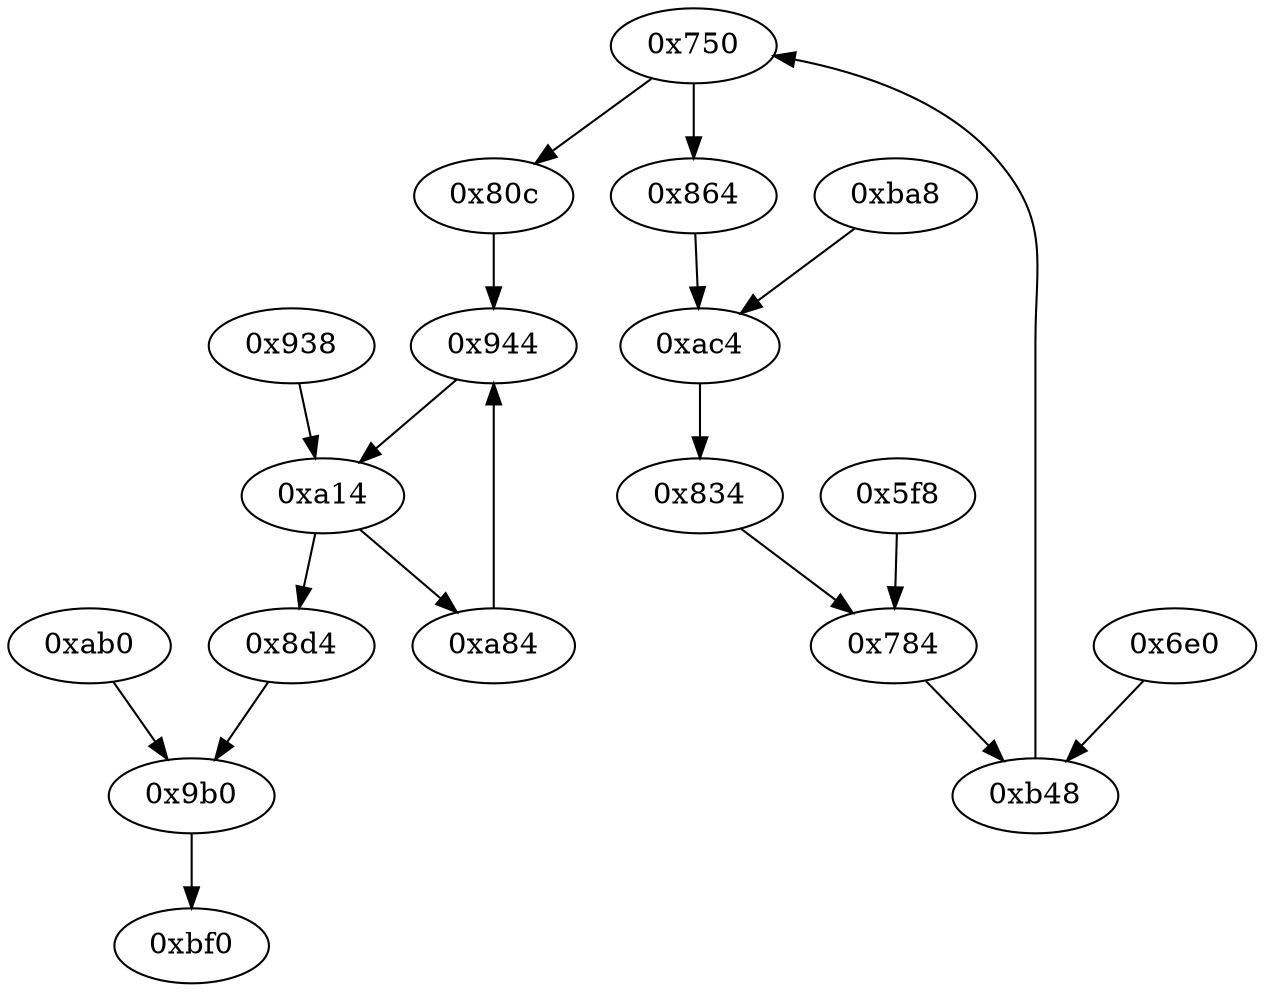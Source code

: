 strict digraph "" {
	"0x80c"	 [opcode="[u'mov', u'str', u'ldr', u'b']"];
	"0x944"	 [opcode="[u'ldr', u'ldr', u'str', u'ldr', u'str', u'ldr', u'ldr', u'rsb', u'mvn', u'mul', u'eor', u'and', u'ldr', u'mov', u'mov', u'ldr', \
u'cmp', u'mov', u'cmp', u'mov', u'mov', u'cmp', u'mov', u'mov', u'teq', u'mov', u'b']"];
	"0x80c" -> "0x944";
	"0xa84"	 [opcode="[u'ldr', u'ldr', u'ldr', u'add', u'lsl', u'add', u'sub', u'str']"];
	"0xa84" -> "0x944";
	"0xac4"	 [opcode="[u'ldr', u'ldr', u'ldr', u'rsb', u'sub', u'str', u'ldr', u'add', u'str', u'ldr', u'ldr', u'ldr', u'sub', u'sub', u'add', u'mul', \
u'mvn', u'ldr', u'ldr', u'orr', u'mov', u'cmn', u'mov', u'cmp', u'mov', u'mov', u'mov', u'cmn', u'mov', u'mov']"];
	"0x834"	 [opcode="[u'ldr', u'str', u'ldr', u'str', u'ldr', u'b']"];
	"0xac4" -> "0x834";
	"0x750"	 [opcode="[u'ldrb', u'ldr', u'ldr', u'b']"];
	"0x750" -> "0x80c";
	"0x864"	 [opcode="[u'ldr', u'ldr', u'rsb', u'mvn', u'mul', u'eor', u'and', u'ldr', u'mov', u'mov', u'ldr', u'cmp', u'mov', u'cmp', u'mov', u'mov', \
u'cmp', u'mov', u'mov', u'teq', u'mov', u'b']"];
	"0x750" -> "0x864";
	"0x938"	 [opcode="[u'ldr', u'ldr', u'b']"];
	"0xa14"	 [opcode="[u'ldr', u'mov', u'ldr', u'ldrb', u'ldr', u'cmp', u'mov', u'mov', u'strb', u'ldr', u'ldr', u'ldr', u'add', u'sub', u'sub', u'mul', \
u'eor', u'and', u'ldr', u'mov', u'mov', u'ldr', u'ldr', u'cmp', u'mov', u'teq', u'mov', u'b']"];
	"0x938" -> "0xa14";
	"0x784"	 [opcode="[u'ldr', u'ldr', u'str', u'ldr', u'ldr', u'str', u'ldr', u'rsb', u'mvn', u'mul', u'mov', u'mvn', u'ldr', u'mov', u'orr', u'cmp', \
u'mov', u'cmn', u'mov', u'teq', u'ldr', u'mov', u'cmn', u'mov', u'mov', u'cmp', u'mov', u'b']"];
	"0xb48"	 [opcode="[u'ldr', u'ldr', u'mov', u'cmp', u'mov', u'mov', u'strb', u'ldr', u'ldr', u'rsb', u'mvn', u'mul', u'eor', u'and', u'ldr', u'mov', \
u'mov', u'ldr', u'ldr', u'cmp', u'mov', u'teq', u'ldr', u'b']"];
	"0x784" -> "0xb48";
	"0xbf0"	 [opcode="[u'mov', u'sub', u'pop']"];
	"0xba8"	 [opcode="[u'ldr', u'ldr', u'ldr', u'ldr', u'ldr', u'ldr', u'ldr', u'ldr', u'ldr', u'ldr', u'mov', u'b']"];
	"0xba8" -> "0xac4";
	"0x834" -> "0x784";
	"0x864" -> "0xac4";
	"0x944" -> "0xa14";
	"0xab0"	 [opcode="[u'ldr', u'ldr', u'bl', u'mov', u'b']"];
	"0x9b0"	 [opcode="[u'ldr', u'ldr', u'bl', u'ldr', u'ldr', u'ldr', u'rsb', u'mvn', u'mul', u'eor', u'and', u'ldr', u'ldr', u'ldr', u'mov', u'mov', \
u'cmp', u'mov', u'cmp', u'mov', u'mov', u'cmp', u'mov', u'mov', u'b']"];
	"0xab0" -> "0x9b0";
	"0x9b0" -> "0xbf0";
	"0x6e0"	 [opcode="[u'ldr', u'mov', u'b']"];
	"0x6e0" -> "0xb48";
	"0xb48" -> "0x750";
	"0x8d4"	 [opcode="[u'ldr', u'mov', u'ldr', u'ldr', u'sub', u'sub', u'add', u'mul', u'mov', u'eor', u'and', u'ldr', u'mov', u'ldr', u'cmp', u'mov', \
u'teq', u'ldr', u'mov', u'cmp', u'mov', u'mov', u'cmp', u'mov', u'b']"];
	"0x8d4" -> "0x9b0";
	"0x5f8"	 [opcode="[u'push', u'add', u'sub', u'str', u'mov', u'str', u'mvn', u'str', u'ldr', u'str', u'ldr', u'str', u'ldr', u'ldr', u'ldr', u'str', \
u'ldr', u'str', u'ldr', u'ldr', u'ldr', u'ldr', u'ldr', u'add', u'str', u'ldr', u'str', u'add', u'str', u'str', u'str', u'mov', \
u'str', u'mov', u'b']"];
	"0x5f8" -> "0x784";
	"0xa14" -> "0xa84";
	"0xa14" -> "0x8d4";
}
